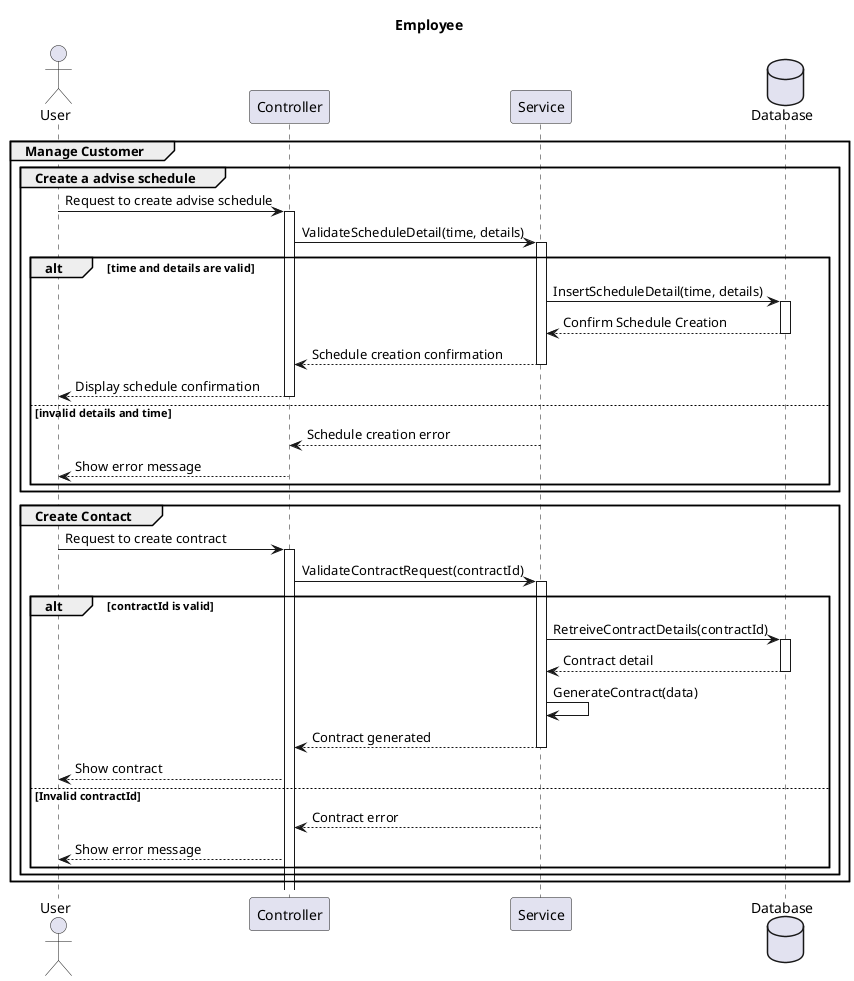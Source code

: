 @startuml
title Employee
actor User as User
participant Controller
participant Service 
database Database 
group Manage Customer
    group Create a advise schedule 
    User->Controller: Request to create advise schedule
    activate Controller
    Controller->Service: ValidateScheduleDetail(time, details)
    activate Service
    alt time and details are valid
    Service->Database: InsertScheduleDetail(time, details)
    activate Database
    Database-->Service: Confirm Schedule Creation
    deactivate Database
    Service-->Controller: Schedule creation confirmation
    deactivate Service
    Controller-->User: Display schedule confirmation
    deactivate Controller
    else invalid details and time
    Service-->Controller: Schedule creation error
    Controller-->User: Show error message
    end
    end

    group Create Contact
    User->Controller: Request to create contract
    activate Controller
    Controller->Service:ValidateContractRequest(contractId)
    activate Service
        alt contractId is valid
        Service->Database: RetreiveContractDetails(contractId)
        activate Database
        Database-->Service: Contract detail
        deactivate Database
        Service->Service: GenerateContract(data)
        Service-->Controller: Contract generated
        deactivate Service
        Controller-->User: Show contract
        else Invalid contractId
        Service-->Controller: Contract error
        Controller-->User: Show error message
        end

    end
end

@enduml